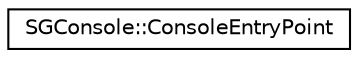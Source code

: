 digraph "Graphical Class Hierarchy"
{
 // LATEX_PDF_SIZE
  edge [fontname="Helvetica",fontsize="10",labelfontname="Helvetica",labelfontsize="10"];
  node [fontname="Helvetica",fontsize="10",shape=record];
  rankdir="LR";
  Node0 [label="SGConsole::ConsoleEntryPoint",height=0.2,width=0.4,color="black", fillcolor="white", style="filled",URL="$classSGConsole_1_1ConsoleEntryPoint.html",tooltip=" "];
}
